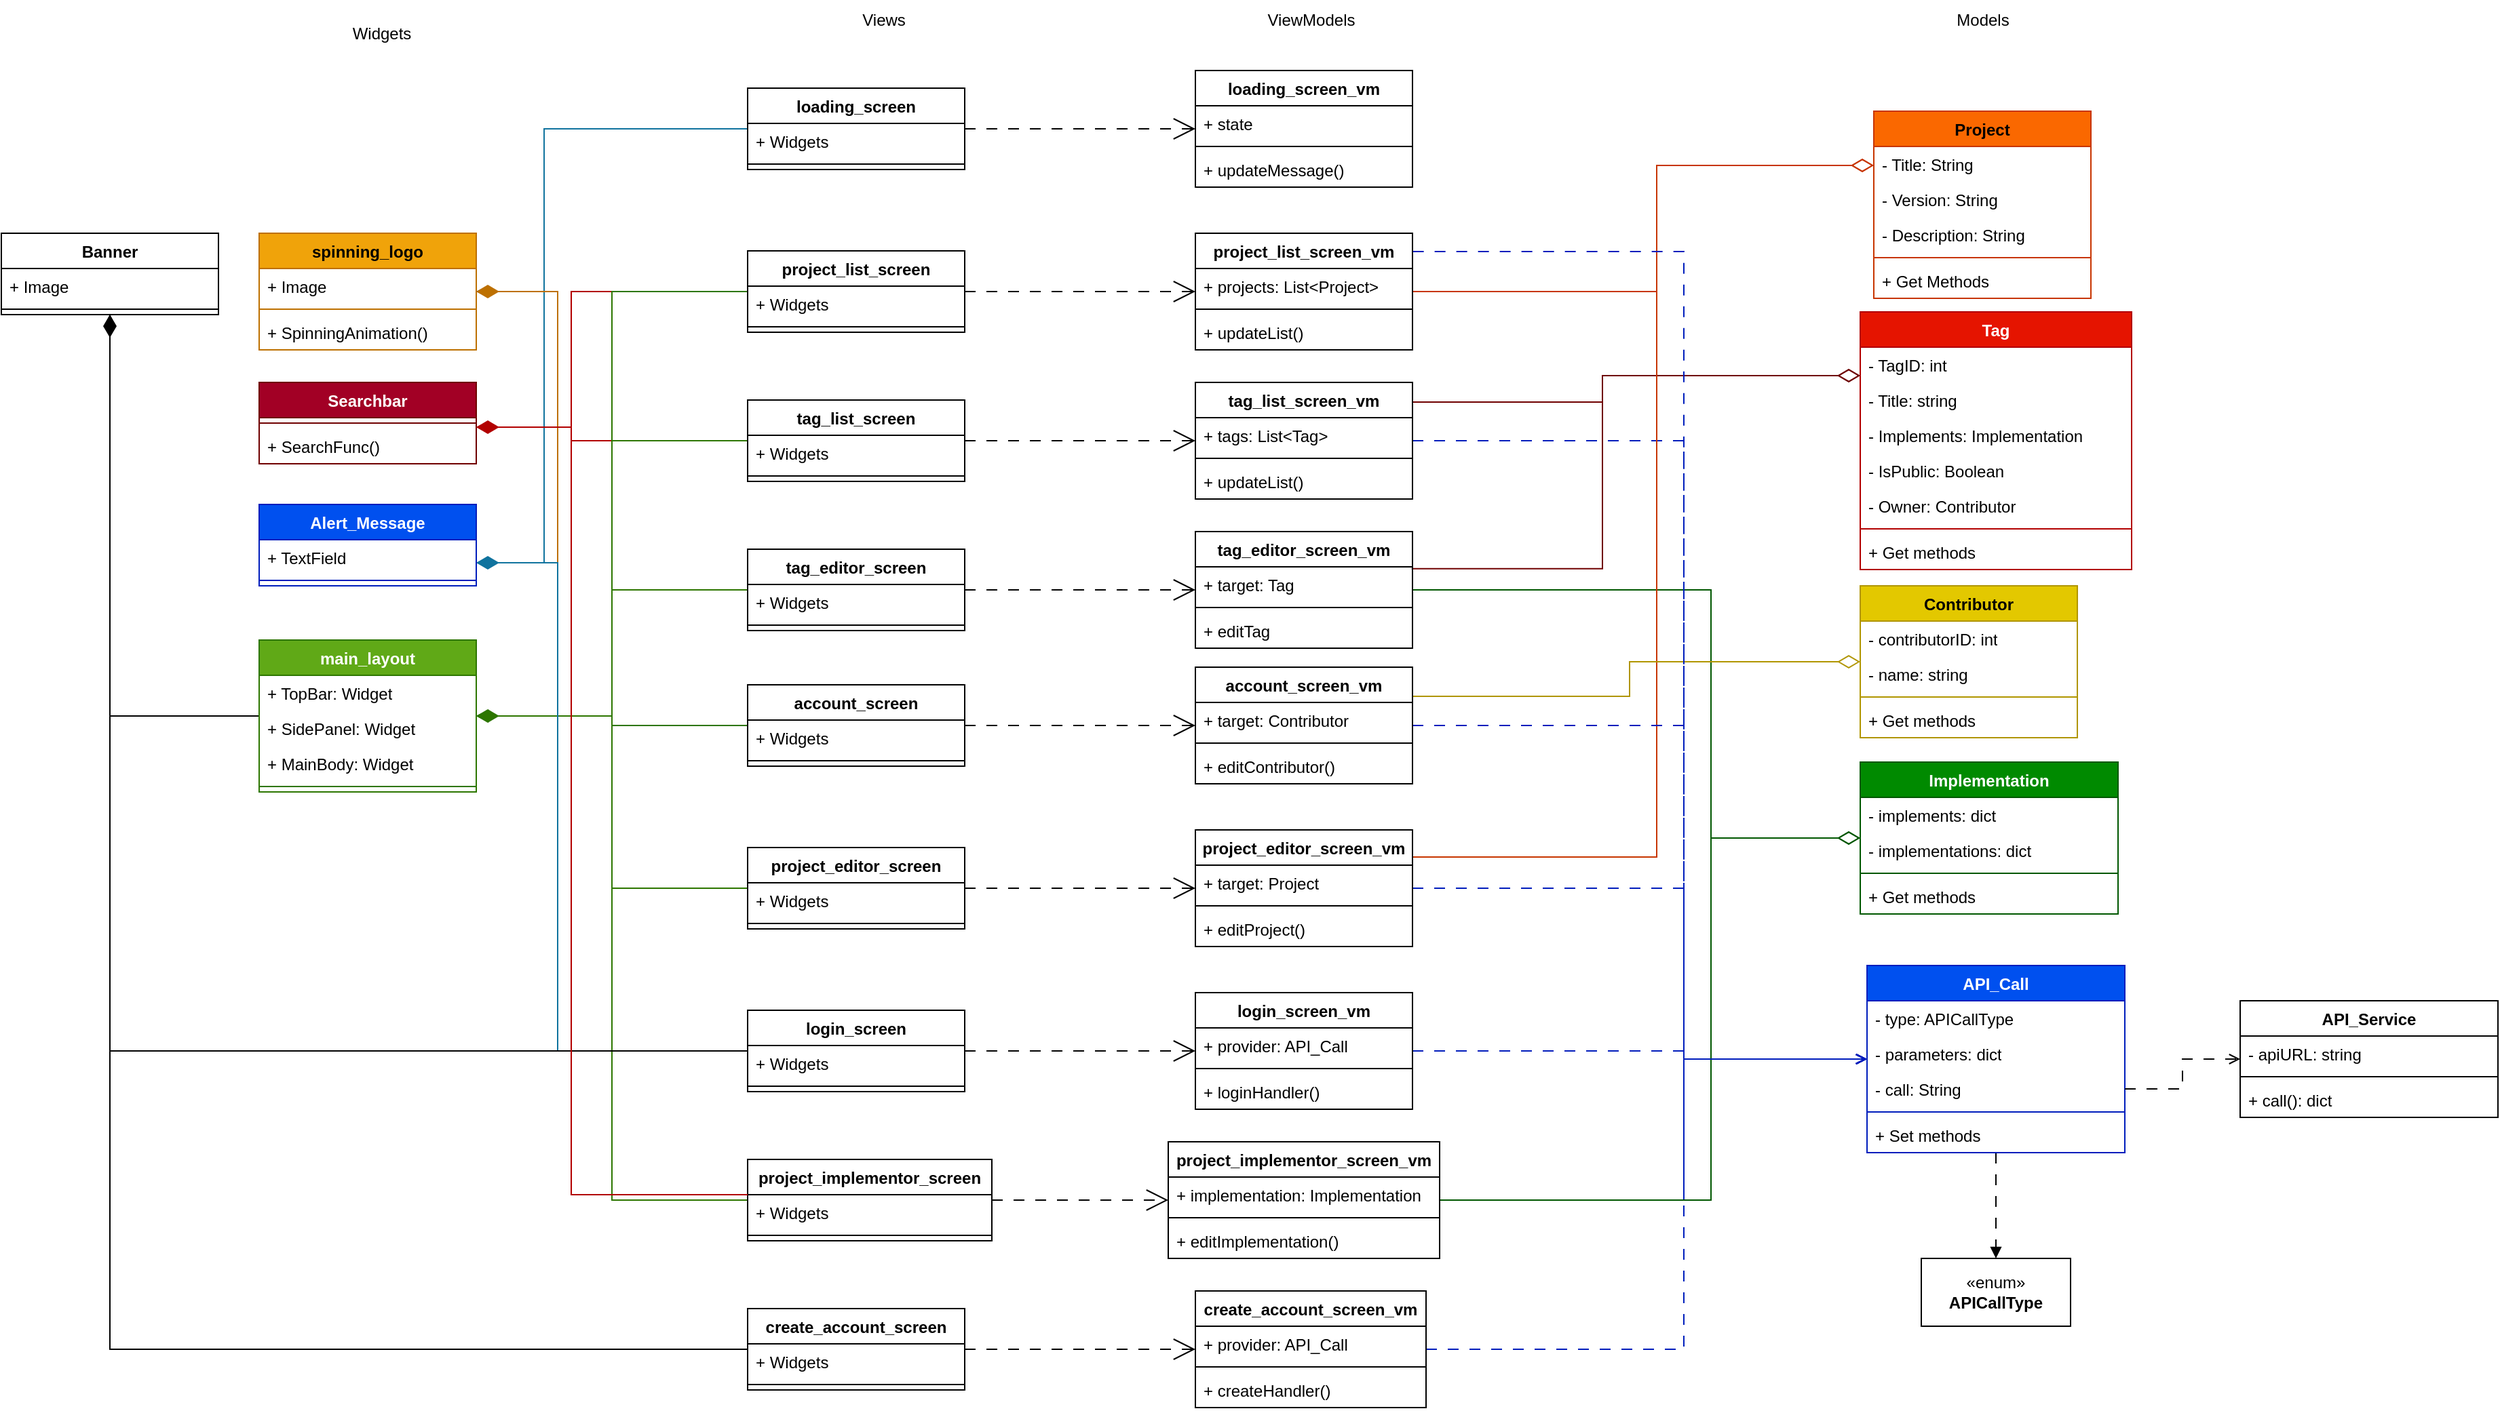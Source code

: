 <mxfile version="28.2.5">
  <diagram name="Page-1" id="r_nuCoiCsDJ13hNVPi01">
    <mxGraphModel dx="2701" dy="1420" grid="1" gridSize="10" guides="1" tooltips="1" connect="1" arrows="1" fold="1" page="1" pageScale="1" pageWidth="850" pageHeight="1100" math="0" shadow="0">
      <root>
        <mxCell id="0" />
        <mxCell id="1" parent="0" />
        <mxCell id="Ae6JK0pKYWVm5wNI4WDH-77" style="edgeStyle=orthogonalEdgeStyle;rounded=0;orthogonalLoop=1;jettySize=auto;html=1;fillColor=#0050ef;strokeColor=#001DBC;dashed=1;dashPattern=8 8;endArrow=open;endFill=0;" edge="1" parent="1" source="Ae6JK0pKYWVm5wNI4WDH-28" target="Ae6JK0pKYWVm5wNI4WDH-62">
          <mxGeometry relative="1" as="geometry">
            <Array as="points">
              <mxPoint x="890" y="403" />
              <mxPoint x="890" y="859" />
            </Array>
          </mxGeometry>
        </mxCell>
        <mxCell id="Ae6JK0pKYWVm5wNI4WDH-105" style="edgeStyle=orthogonalEdgeStyle;rounded=0;orthogonalLoop=1;jettySize=auto;html=1;" edge="1" parent="1" source="3emotkD11JyT8vCCgT4z-1" target="lsAtxtoSVzpUJYzVb72k-53">
          <mxGeometry relative="1" as="geometry">
            <Array as="points">
              <mxPoint x="50" y="173" />
              <mxPoint x="50" y="293" />
            </Array>
          </mxGeometry>
        </mxCell>
        <mxCell id="Ae6JK0pKYWVm5wNI4WDH-121" style="edgeStyle=orthogonalEdgeStyle;rounded=0;orthogonalLoop=1;jettySize=auto;html=1;endArrow=diamondThin;endFill=1;endSize=14;fillColor=#b1ddf0;strokeColor=#10739e;" edge="1" parent="1" source="3emotkD11JyT8vCCgT4z-1" target="lsAtxtoSVzpUJYzVb72k-61">
          <mxGeometry relative="1" as="geometry">
            <Array as="points">
              <mxPoint x="50" y="173" />
              <mxPoint x="50" y="493" />
            </Array>
          </mxGeometry>
        </mxCell>
        <mxCell id="Ae6JK0pKYWVm5wNI4WDH-131" style="edgeStyle=orthogonalEdgeStyle;rounded=0;orthogonalLoop=1;jettySize=auto;html=1;endArrow=open;endFill=0;dashed=1;dashPattern=8 8;endSize=14;" edge="1" parent="1" source="3emotkD11JyT8vCCgT4z-1" target="Ae6JK0pKYWVm5wNI4WDH-20">
          <mxGeometry relative="1" as="geometry" />
        </mxCell>
        <mxCell id="3emotkD11JyT8vCCgT4z-1" value="loading_screen&lt;div&gt;&lt;br&gt;&lt;/div&gt;" style="swimlane;fontStyle=1;align=center;verticalAlign=top;childLayout=stackLayout;horizontal=1;startSize=26;horizontalStack=0;resizeParent=1;resizeParentMax=0;resizeLast=0;collapsible=1;marginBottom=0;whiteSpace=wrap;html=1;" parent="1" vertex="1">
          <mxGeometry x="200" y="143" width="160" height="60" as="geometry" />
        </mxCell>
        <mxCell id="3emotkD11JyT8vCCgT4z-2" value="+ Widgets" style="text;strokeColor=none;fillColor=none;align=left;verticalAlign=top;spacingLeft=4;spacingRight=4;overflow=hidden;rotatable=0;points=[[0,0.5],[1,0.5]];portConstraint=eastwest;whiteSpace=wrap;html=1;" parent="3emotkD11JyT8vCCgT4z-1" vertex="1">
          <mxGeometry y="26" width="160" height="26" as="geometry" />
        </mxCell>
        <mxCell id="3emotkD11JyT8vCCgT4z-3" value="" style="line;strokeWidth=1;fillColor=none;align=left;verticalAlign=middle;spacingTop=-1;spacingLeft=3;spacingRight=3;rotatable=0;labelPosition=right;points=[];portConstraint=eastwest;strokeColor=inherit;" parent="3emotkD11JyT8vCCgT4z-1" vertex="1">
          <mxGeometry y="52" width="160" height="8" as="geometry" />
        </mxCell>
        <mxCell id="Ae6JK0pKYWVm5wNI4WDH-102" style="edgeStyle=orthogonalEdgeStyle;rounded=0;orthogonalLoop=1;jettySize=auto;html=1;fillColor=#e51400;strokeColor=#B20000;" edge="1" parent="1" source="3emotkD11JyT8vCCgT4z-9" target="lsAtxtoSVzpUJYzVb72k-57">
          <mxGeometry relative="1" as="geometry">
            <Array as="points">
              <mxPoint x="70" y="293" />
              <mxPoint x="70" y="393" />
            </Array>
          </mxGeometry>
        </mxCell>
        <mxCell id="Ae6JK0pKYWVm5wNI4WDH-111" style="edgeStyle=orthogonalEdgeStyle;rounded=0;orthogonalLoop=1;jettySize=auto;html=1;fillColor=#60a917;strokeColor=#2D7600;" edge="1" parent="1" source="3emotkD11JyT8vCCgT4z-9" target="lsAtxtoSVzpUJYzVb72k-29">
          <mxGeometry relative="1" as="geometry">
            <Array as="points">
              <mxPoint x="100" y="293" />
              <mxPoint x="100" y="606" />
            </Array>
          </mxGeometry>
        </mxCell>
        <mxCell id="Ae6JK0pKYWVm5wNI4WDH-132" style="edgeStyle=orthogonalEdgeStyle;rounded=0;orthogonalLoop=1;jettySize=auto;html=1;dashed=1;dashPattern=8 8;endArrow=open;endFill=0;endSize=14;" edge="1" parent="1" source="3emotkD11JyT8vCCgT4z-9" target="Ae6JK0pKYWVm5wNI4WDH-24">
          <mxGeometry relative="1" as="geometry" />
        </mxCell>
        <mxCell id="3emotkD11JyT8vCCgT4z-9" value="project_list_screen" style="swimlane;fontStyle=1;align=center;verticalAlign=top;childLayout=stackLayout;horizontal=1;startSize=26;horizontalStack=0;resizeParent=1;resizeParentMax=0;resizeLast=0;collapsible=1;marginBottom=0;whiteSpace=wrap;html=1;" parent="1" vertex="1">
          <mxGeometry x="200" y="263" width="160" height="60" as="geometry" />
        </mxCell>
        <mxCell id="3emotkD11JyT8vCCgT4z-10" value="+ Widgets" style="text;strokeColor=none;fillColor=none;align=left;verticalAlign=top;spacingLeft=4;spacingRight=4;overflow=hidden;rotatable=0;points=[[0,0.5],[1,0.5]];portConstraint=eastwest;whiteSpace=wrap;html=1;" parent="3emotkD11JyT8vCCgT4z-9" vertex="1">
          <mxGeometry y="26" width="160" height="26" as="geometry" />
        </mxCell>
        <mxCell id="3emotkD11JyT8vCCgT4z-11" value="" style="line;strokeWidth=1;fillColor=none;align=left;verticalAlign=middle;spacingTop=-1;spacingLeft=3;spacingRight=3;rotatable=0;labelPosition=right;points=[];portConstraint=eastwest;strokeColor=inherit;" parent="3emotkD11JyT8vCCgT4z-9" vertex="1">
          <mxGeometry y="52" width="160" height="8" as="geometry" />
        </mxCell>
        <mxCell id="Ae6JK0pKYWVm5wNI4WDH-103" style="edgeStyle=orthogonalEdgeStyle;rounded=0;orthogonalLoop=1;jettySize=auto;html=1;fillColor=#e51400;strokeColor=#B20000;" edge="1" parent="1" source="lsAtxtoSVzpUJYzVb72k-1" target="lsAtxtoSVzpUJYzVb72k-57">
          <mxGeometry relative="1" as="geometry">
            <Array as="points">
              <mxPoint x="70" y="403" />
              <mxPoint x="70" y="393" />
            </Array>
          </mxGeometry>
        </mxCell>
        <mxCell id="Ae6JK0pKYWVm5wNI4WDH-112" style="edgeStyle=orthogonalEdgeStyle;rounded=0;orthogonalLoop=1;jettySize=auto;html=1;fillColor=#60a917;strokeColor=#2D7600;" edge="1" parent="1" source="lsAtxtoSVzpUJYzVb72k-1" target="lsAtxtoSVzpUJYzVb72k-29">
          <mxGeometry relative="1" as="geometry">
            <Array as="points">
              <mxPoint x="100" y="403" />
              <mxPoint x="100" y="606" />
            </Array>
          </mxGeometry>
        </mxCell>
        <mxCell id="Ae6JK0pKYWVm5wNI4WDH-133" style="edgeStyle=orthogonalEdgeStyle;rounded=0;orthogonalLoop=1;jettySize=auto;html=1;dashed=1;dashPattern=8 8;endArrow=open;endFill=0;endSize=14;" edge="1" parent="1" source="lsAtxtoSVzpUJYzVb72k-1" target="Ae6JK0pKYWVm5wNI4WDH-28">
          <mxGeometry relative="1" as="geometry" />
        </mxCell>
        <mxCell id="lsAtxtoSVzpUJYzVb72k-1" value="tag_list_screen" style="swimlane;fontStyle=1;align=center;verticalAlign=top;childLayout=stackLayout;horizontal=1;startSize=26;horizontalStack=0;resizeParent=1;resizeParentMax=0;resizeLast=0;collapsible=1;marginBottom=0;whiteSpace=wrap;html=1;" parent="1" vertex="1">
          <mxGeometry x="200" y="373" width="160" height="60" as="geometry" />
        </mxCell>
        <mxCell id="lsAtxtoSVzpUJYzVb72k-2" value="+ Widgets" style="text;strokeColor=none;fillColor=none;align=left;verticalAlign=top;spacingLeft=4;spacingRight=4;overflow=hidden;rotatable=0;points=[[0,0.5],[1,0.5]];portConstraint=eastwest;whiteSpace=wrap;html=1;" parent="lsAtxtoSVzpUJYzVb72k-1" vertex="1">
          <mxGeometry y="26" width="160" height="26" as="geometry" />
        </mxCell>
        <mxCell id="lsAtxtoSVzpUJYzVb72k-3" value="" style="line;strokeWidth=1;fillColor=none;align=left;verticalAlign=middle;spacingTop=-1;spacingLeft=3;spacingRight=3;rotatable=0;labelPosition=right;points=[];portConstraint=eastwest;strokeColor=inherit;" parent="lsAtxtoSVzpUJYzVb72k-1" vertex="1">
          <mxGeometry y="52" width="160" height="8" as="geometry" />
        </mxCell>
        <mxCell id="Ae6JK0pKYWVm5wNI4WDH-97" style="edgeStyle=orthogonalEdgeStyle;rounded=0;orthogonalLoop=1;jettySize=auto;html=1;fillColor=#60a917;strokeColor=#2D7600;" edge="1" parent="1" source="lsAtxtoSVzpUJYzVb72k-5" target="lsAtxtoSVzpUJYzVb72k-29">
          <mxGeometry relative="1" as="geometry">
            <Array as="points">
              <mxPoint x="100" y="513" />
              <mxPoint x="100" y="606" />
            </Array>
          </mxGeometry>
        </mxCell>
        <mxCell id="Ae6JK0pKYWVm5wNI4WDH-134" style="edgeStyle=orthogonalEdgeStyle;rounded=0;orthogonalLoop=1;jettySize=auto;html=1;dashed=1;dashPattern=8 8;endArrow=open;endFill=0;endSize=14;" edge="1" parent="1" source="lsAtxtoSVzpUJYzVb72k-5" target="Ae6JK0pKYWVm5wNI4WDH-32">
          <mxGeometry relative="1" as="geometry" />
        </mxCell>
        <mxCell id="lsAtxtoSVzpUJYzVb72k-5" value="tag_editor&lt;span style=&quot;background-color: transparent; color: light-dark(rgb(0, 0, 0), rgb(255, 255, 255));&quot;&gt;_screen&lt;/span&gt;" style="swimlane;fontStyle=1;align=center;verticalAlign=top;childLayout=stackLayout;horizontal=1;startSize=26;horizontalStack=0;resizeParent=1;resizeParentMax=0;resizeLast=0;collapsible=1;marginBottom=0;whiteSpace=wrap;html=1;" parent="1" vertex="1">
          <mxGeometry x="200" y="483" width="160" height="60" as="geometry" />
        </mxCell>
        <mxCell id="lsAtxtoSVzpUJYzVb72k-6" value="+ Widgets" style="text;strokeColor=none;fillColor=none;align=left;verticalAlign=top;spacingLeft=4;spacingRight=4;overflow=hidden;rotatable=0;points=[[0,0.5],[1,0.5]];portConstraint=eastwest;whiteSpace=wrap;html=1;" parent="lsAtxtoSVzpUJYzVb72k-5" vertex="1">
          <mxGeometry y="26" width="160" height="26" as="geometry" />
        </mxCell>
        <mxCell id="lsAtxtoSVzpUJYzVb72k-7" value="" style="line;strokeWidth=1;fillColor=none;align=left;verticalAlign=middle;spacingTop=-1;spacingLeft=3;spacingRight=3;rotatable=0;labelPosition=right;points=[];portConstraint=eastwest;strokeColor=inherit;" parent="lsAtxtoSVzpUJYzVb72k-5" vertex="1">
          <mxGeometry y="52" width="160" height="8" as="geometry" />
        </mxCell>
        <mxCell id="Ae6JK0pKYWVm5wNI4WDH-109" style="edgeStyle=orthogonalEdgeStyle;rounded=0;orthogonalLoop=1;jettySize=auto;html=1;fillColor=#60a917;strokeColor=#2D7600;" edge="1" parent="1" source="lsAtxtoSVzpUJYzVb72k-9" target="lsAtxtoSVzpUJYzVb72k-29">
          <mxGeometry relative="1" as="geometry">
            <Array as="points">
              <mxPoint x="100" y="733" />
              <mxPoint x="100" y="606" />
            </Array>
          </mxGeometry>
        </mxCell>
        <mxCell id="Ae6JK0pKYWVm5wNI4WDH-136" style="edgeStyle=orthogonalEdgeStyle;rounded=0;orthogonalLoop=1;jettySize=auto;html=1;dashed=1;dashPattern=8 8;endArrow=open;endFill=0;endSize=14;" edge="1" parent="1" source="lsAtxtoSVzpUJYzVb72k-9" target="Ae6JK0pKYWVm5wNI4WDH-36">
          <mxGeometry relative="1" as="geometry" />
        </mxCell>
        <mxCell id="lsAtxtoSVzpUJYzVb72k-9" value="project_editor_screen" style="swimlane;fontStyle=1;align=center;verticalAlign=top;childLayout=stackLayout;horizontal=1;startSize=26;horizontalStack=0;resizeParent=1;resizeParentMax=0;resizeLast=0;collapsible=1;marginBottom=0;whiteSpace=wrap;html=1;" parent="1" vertex="1">
          <mxGeometry x="200" y="703" width="160" height="60" as="geometry" />
        </mxCell>
        <mxCell id="lsAtxtoSVzpUJYzVb72k-10" value="+ Widgets" style="text;strokeColor=none;fillColor=none;align=left;verticalAlign=top;spacingLeft=4;spacingRight=4;overflow=hidden;rotatable=0;points=[[0,0.5],[1,0.5]];portConstraint=eastwest;whiteSpace=wrap;html=1;" parent="lsAtxtoSVzpUJYzVb72k-9" vertex="1">
          <mxGeometry y="26" width="160" height="26" as="geometry" />
        </mxCell>
        <mxCell id="lsAtxtoSVzpUJYzVb72k-11" value="" style="line;strokeWidth=1;fillColor=none;align=left;verticalAlign=middle;spacingTop=-1;spacingLeft=3;spacingRight=3;rotatable=0;labelPosition=right;points=[];portConstraint=eastwest;strokeColor=inherit;" parent="lsAtxtoSVzpUJYzVb72k-9" vertex="1">
          <mxGeometry y="52" width="160" height="8" as="geometry" />
        </mxCell>
        <mxCell id="Ae6JK0pKYWVm5wNI4WDH-98" style="edgeStyle=orthogonalEdgeStyle;rounded=0;orthogonalLoop=1;jettySize=auto;html=1;fillColor=#60a917;strokeColor=#2D7600;" edge="1" parent="1" source="lsAtxtoSVzpUJYzVb72k-13" target="lsAtxtoSVzpUJYzVb72k-29">
          <mxGeometry relative="1" as="geometry" />
        </mxCell>
        <mxCell id="Ae6JK0pKYWVm5wNI4WDH-135" style="edgeStyle=orthogonalEdgeStyle;rounded=0;orthogonalLoop=1;jettySize=auto;html=1;dashed=1;dashPattern=8 8;endArrow=open;endFill=0;endSize=14;" edge="1" parent="1" source="lsAtxtoSVzpUJYzVb72k-13" target="Ae6JK0pKYWVm5wNI4WDH-40">
          <mxGeometry relative="1" as="geometry" />
        </mxCell>
        <mxCell id="lsAtxtoSVzpUJYzVb72k-13" value="account_screen" style="swimlane;fontStyle=1;align=center;verticalAlign=top;childLayout=stackLayout;horizontal=1;startSize=26;horizontalStack=0;resizeParent=1;resizeParentMax=0;resizeLast=0;collapsible=1;marginBottom=0;whiteSpace=wrap;html=1;" parent="1" vertex="1">
          <mxGeometry x="200" y="583" width="160" height="60" as="geometry" />
        </mxCell>
        <mxCell id="lsAtxtoSVzpUJYzVb72k-14" value="+ Widgets" style="text;strokeColor=none;fillColor=none;align=left;verticalAlign=top;spacingLeft=4;spacingRight=4;overflow=hidden;rotatable=0;points=[[0,0.5],[1,0.5]];portConstraint=eastwest;whiteSpace=wrap;html=1;" parent="lsAtxtoSVzpUJYzVb72k-13" vertex="1">
          <mxGeometry y="26" width="160" height="26" as="geometry" />
        </mxCell>
        <mxCell id="lsAtxtoSVzpUJYzVb72k-15" value="" style="line;strokeWidth=1;fillColor=none;align=left;verticalAlign=middle;spacingTop=-1;spacingLeft=3;spacingRight=3;rotatable=0;labelPosition=right;points=[];portConstraint=eastwest;strokeColor=inherit;" parent="lsAtxtoSVzpUJYzVb72k-13" vertex="1">
          <mxGeometry y="52" width="160" height="8" as="geometry" />
        </mxCell>
        <mxCell id="Ae6JK0pKYWVm5wNI4WDH-110" style="edgeStyle=orthogonalEdgeStyle;rounded=0;orthogonalLoop=1;jettySize=auto;html=1;fillColor=#60a917;strokeColor=#2D7600;endArrow=diamondThin;endFill=1;endSize=14;" edge="1" parent="1" source="lsAtxtoSVzpUJYzVb72k-17" target="lsAtxtoSVzpUJYzVb72k-29">
          <mxGeometry relative="1" as="geometry">
            <Array as="points">
              <mxPoint x="100" y="963" />
              <mxPoint x="100" y="606" />
            </Array>
          </mxGeometry>
        </mxCell>
        <mxCell id="Ae6JK0pKYWVm5wNI4WDH-138" style="edgeStyle=orthogonalEdgeStyle;rounded=0;orthogonalLoop=1;jettySize=auto;html=1;dashed=1;dashPattern=8 8;endArrow=open;endFill=0;endSize=14;" edge="1" parent="1" source="lsAtxtoSVzpUJYzVb72k-17" target="Ae6JK0pKYWVm5wNI4WDH-44">
          <mxGeometry relative="1" as="geometry" />
        </mxCell>
        <mxCell id="lsAtxtoSVzpUJYzVb72k-17" value="project_implementor_screen" style="swimlane;fontStyle=1;align=center;verticalAlign=top;childLayout=stackLayout;horizontal=1;startSize=26;horizontalStack=0;resizeParent=1;resizeParentMax=0;resizeLast=0;collapsible=1;marginBottom=0;whiteSpace=wrap;html=1;" parent="1" vertex="1">
          <mxGeometry x="200" y="933" width="180" height="60" as="geometry" />
        </mxCell>
        <mxCell id="lsAtxtoSVzpUJYzVb72k-18" value="+ Widgets" style="text;strokeColor=none;fillColor=none;align=left;verticalAlign=top;spacingLeft=4;spacingRight=4;overflow=hidden;rotatable=0;points=[[0,0.5],[1,0.5]];portConstraint=eastwest;whiteSpace=wrap;html=1;" parent="lsAtxtoSVzpUJYzVb72k-17" vertex="1">
          <mxGeometry y="26" width="180" height="26" as="geometry" />
        </mxCell>
        <mxCell id="lsAtxtoSVzpUJYzVb72k-19" value="" style="line;strokeWidth=1;fillColor=none;align=left;verticalAlign=middle;spacingTop=-1;spacingLeft=3;spacingRight=3;rotatable=0;labelPosition=right;points=[];portConstraint=eastwest;strokeColor=inherit;" parent="lsAtxtoSVzpUJYzVb72k-17" vertex="1">
          <mxGeometry y="52" width="180" height="8" as="geometry" />
        </mxCell>
        <mxCell id="Ae6JK0pKYWVm5wNI4WDH-122" style="edgeStyle=orthogonalEdgeStyle;rounded=0;orthogonalLoop=1;jettySize=auto;html=1;endArrow=diamondThin;endFill=1;endSize=14;fillColor=#f0a30a;strokeColor=#BD7000;" edge="1" parent="1" source="lsAtxtoSVzpUJYzVb72k-21" target="lsAtxtoSVzpUJYzVb72k-53">
          <mxGeometry relative="1" as="geometry">
            <Array as="points">
              <mxPoint x="60" y="853" />
              <mxPoint x="60" y="293" />
            </Array>
          </mxGeometry>
        </mxCell>
        <mxCell id="Ae6JK0pKYWVm5wNI4WDH-123" style="edgeStyle=orthogonalEdgeStyle;rounded=0;orthogonalLoop=1;jettySize=auto;html=1;fillColor=#b1ddf0;strokeColor=#10739e;" edge="1" parent="1" source="lsAtxtoSVzpUJYzVb72k-21" target="lsAtxtoSVzpUJYzVb72k-61">
          <mxGeometry relative="1" as="geometry">
            <Array as="points">
              <mxPoint x="60" y="853" />
              <mxPoint x="60" y="493" />
            </Array>
          </mxGeometry>
        </mxCell>
        <mxCell id="Ae6JK0pKYWVm5wNI4WDH-137" style="edgeStyle=orthogonalEdgeStyle;rounded=0;orthogonalLoop=1;jettySize=auto;html=1;dashed=1;dashPattern=8 8;endArrow=open;endFill=0;endSize=14;" edge="1" parent="1" source="lsAtxtoSVzpUJYzVb72k-21" target="Ae6JK0pKYWVm5wNI4WDH-48">
          <mxGeometry relative="1" as="geometry" />
        </mxCell>
        <mxCell id="Ae6JK0pKYWVm5wNI4WDH-142" style="edgeStyle=orthogonalEdgeStyle;rounded=0;orthogonalLoop=1;jettySize=auto;html=1;" edge="1" parent="1" source="lsAtxtoSVzpUJYzVb72k-21" target="lsAtxtoSVzpUJYzVb72k-49">
          <mxGeometry relative="1" as="geometry" />
        </mxCell>
        <mxCell id="lsAtxtoSVzpUJYzVb72k-21" value="login_screen" style="swimlane;fontStyle=1;align=center;verticalAlign=top;childLayout=stackLayout;horizontal=1;startSize=26;horizontalStack=0;resizeParent=1;resizeParentMax=0;resizeLast=0;collapsible=1;marginBottom=0;whiteSpace=wrap;html=1;" parent="1" vertex="1">
          <mxGeometry x="200" y="823" width="160" height="60" as="geometry" />
        </mxCell>
        <mxCell id="lsAtxtoSVzpUJYzVb72k-22" value="+ Widgets" style="text;strokeColor=none;fillColor=none;align=left;verticalAlign=top;spacingLeft=4;spacingRight=4;overflow=hidden;rotatable=0;points=[[0,0.5],[1,0.5]];portConstraint=eastwest;whiteSpace=wrap;html=1;" parent="lsAtxtoSVzpUJYzVb72k-21" vertex="1">
          <mxGeometry y="26" width="160" height="26" as="geometry" />
        </mxCell>
        <mxCell id="lsAtxtoSVzpUJYzVb72k-23" value="" style="line;strokeWidth=1;fillColor=none;align=left;verticalAlign=middle;spacingTop=-1;spacingLeft=3;spacingRight=3;rotatable=0;labelPosition=right;points=[];portConstraint=eastwest;strokeColor=inherit;" parent="lsAtxtoSVzpUJYzVb72k-21" vertex="1">
          <mxGeometry y="52" width="160" height="8" as="geometry" />
        </mxCell>
        <mxCell id="Ae6JK0pKYWVm5wNI4WDH-139" style="edgeStyle=orthogonalEdgeStyle;rounded=0;orthogonalLoop=1;jettySize=auto;html=1;dashed=1;dashPattern=8 8;endArrow=open;endFill=0;endSize=14;" edge="1" parent="1" source="lsAtxtoSVzpUJYzVb72k-25" target="Ae6JK0pKYWVm5wNI4WDH-52">
          <mxGeometry relative="1" as="geometry" />
        </mxCell>
        <mxCell id="Ae6JK0pKYWVm5wNI4WDH-141" style="edgeStyle=orthogonalEdgeStyle;rounded=0;orthogonalLoop=1;jettySize=auto;html=1;" edge="1" parent="1" source="lsAtxtoSVzpUJYzVb72k-25" target="lsAtxtoSVzpUJYzVb72k-49">
          <mxGeometry relative="1" as="geometry" />
        </mxCell>
        <mxCell id="lsAtxtoSVzpUJYzVb72k-25" value="create_account_screen" style="swimlane;fontStyle=1;align=center;verticalAlign=top;childLayout=stackLayout;horizontal=1;startSize=26;horizontalStack=0;resizeParent=1;resizeParentMax=0;resizeLast=0;collapsible=1;marginBottom=0;whiteSpace=wrap;html=1;" parent="1" vertex="1">
          <mxGeometry x="200" y="1043" width="160" height="60" as="geometry" />
        </mxCell>
        <mxCell id="lsAtxtoSVzpUJYzVb72k-26" value="+ Widgets" style="text;strokeColor=none;fillColor=none;align=left;verticalAlign=top;spacingLeft=4;spacingRight=4;overflow=hidden;rotatable=0;points=[[0,0.5],[1,0.5]];portConstraint=eastwest;whiteSpace=wrap;html=1;" parent="lsAtxtoSVzpUJYzVb72k-25" vertex="1">
          <mxGeometry y="26" width="160" height="26" as="geometry" />
        </mxCell>
        <mxCell id="lsAtxtoSVzpUJYzVb72k-27" value="" style="line;strokeWidth=1;fillColor=none;align=left;verticalAlign=middle;spacingTop=-1;spacingLeft=3;spacingRight=3;rotatable=0;labelPosition=right;points=[];portConstraint=eastwest;strokeColor=inherit;" parent="lsAtxtoSVzpUJYzVb72k-25" vertex="1">
          <mxGeometry y="52" width="160" height="8" as="geometry" />
        </mxCell>
        <mxCell id="Ae6JK0pKYWVm5wNI4WDH-106" style="edgeStyle=orthogonalEdgeStyle;rounded=0;orthogonalLoop=1;jettySize=auto;html=1;endArrow=diamondThin;endFill=1;endSize=14;" edge="1" parent="1" source="lsAtxtoSVzpUJYzVb72k-29" target="lsAtxtoSVzpUJYzVb72k-49">
          <mxGeometry relative="1" as="geometry" />
        </mxCell>
        <mxCell id="lsAtxtoSVzpUJYzVb72k-29" value="main_layout" style="swimlane;fontStyle=1;align=center;verticalAlign=top;childLayout=stackLayout;horizontal=1;startSize=26;horizontalStack=0;resizeParent=1;resizeParentMax=0;resizeLast=0;collapsible=1;marginBottom=0;whiteSpace=wrap;html=1;fillColor=#60a917;fontColor=#ffffff;strokeColor=#2D7600;" parent="1" vertex="1">
          <mxGeometry x="-160" y="550" width="160" height="112" as="geometry" />
        </mxCell>
        <mxCell id="lsAtxtoSVzpUJYzVb72k-30" value="+ TopBar: Widget" style="text;strokeColor=none;fillColor=none;align=left;verticalAlign=top;spacingLeft=4;spacingRight=4;overflow=hidden;rotatable=0;points=[[0,0.5],[1,0.5]];portConstraint=eastwest;whiteSpace=wrap;html=1;" parent="lsAtxtoSVzpUJYzVb72k-29" vertex="1">
          <mxGeometry y="26" width="160" height="26" as="geometry" />
        </mxCell>
        <mxCell id="Ae6JK0pKYWVm5wNI4WDH-107" value="+ SidePanel: Widget" style="text;strokeColor=none;fillColor=none;align=left;verticalAlign=top;spacingLeft=4;spacingRight=4;overflow=hidden;rotatable=0;points=[[0,0.5],[1,0.5]];portConstraint=eastwest;whiteSpace=wrap;html=1;" vertex="1" parent="lsAtxtoSVzpUJYzVb72k-29">
          <mxGeometry y="52" width="160" height="26" as="geometry" />
        </mxCell>
        <mxCell id="Ae6JK0pKYWVm5wNI4WDH-108" value="+ MainBody: Widget" style="text;strokeColor=none;fillColor=none;align=left;verticalAlign=top;spacingLeft=4;spacingRight=4;overflow=hidden;rotatable=0;points=[[0,0.5],[1,0.5]];portConstraint=eastwest;whiteSpace=wrap;html=1;" vertex="1" parent="lsAtxtoSVzpUJYzVb72k-29">
          <mxGeometry y="78" width="160" height="26" as="geometry" />
        </mxCell>
        <mxCell id="lsAtxtoSVzpUJYzVb72k-31" value="" style="line;strokeWidth=1;fillColor=none;align=left;verticalAlign=middle;spacingTop=-1;spacingLeft=3;spacingRight=3;rotatable=0;labelPosition=right;points=[];portConstraint=eastwest;strokeColor=inherit;" parent="lsAtxtoSVzpUJYzVb72k-29" vertex="1">
          <mxGeometry y="104" width="160" height="8" as="geometry" />
        </mxCell>
        <mxCell id="lsAtxtoSVzpUJYzVb72k-33" value="Project" style="swimlane;fontStyle=1;align=center;verticalAlign=top;childLayout=stackLayout;horizontal=1;startSize=26;horizontalStack=0;resizeParent=1;resizeParentMax=0;resizeLast=0;collapsible=1;marginBottom=0;whiteSpace=wrap;html=1;fillColor=#fa6800;fontColor=#000000;strokeColor=#C73500;" parent="1" vertex="1">
          <mxGeometry x="1030" y="160" width="160" height="138" as="geometry" />
        </mxCell>
        <mxCell id="lsAtxtoSVzpUJYzVb72k-34" value="- Title: String" style="text;strokeColor=none;fillColor=none;align=left;verticalAlign=top;spacingLeft=4;spacingRight=4;overflow=hidden;rotatable=0;points=[[0,0.5],[1,0.5]];portConstraint=eastwest;whiteSpace=wrap;html=1;" parent="lsAtxtoSVzpUJYzVb72k-33" vertex="1">
          <mxGeometry y="26" width="160" height="26" as="geometry" />
        </mxCell>
        <mxCell id="Ae6JK0pKYWVm5wNI4WDH-115" value="- Version: String" style="text;strokeColor=none;fillColor=none;align=left;verticalAlign=top;spacingLeft=4;spacingRight=4;overflow=hidden;rotatable=0;points=[[0,0.5],[1,0.5]];portConstraint=eastwest;whiteSpace=wrap;html=1;" vertex="1" parent="lsAtxtoSVzpUJYzVb72k-33">
          <mxGeometry y="52" width="160" height="26" as="geometry" />
        </mxCell>
        <mxCell id="Ae6JK0pKYWVm5wNI4WDH-116" value="- Description: String" style="text;strokeColor=none;fillColor=none;align=left;verticalAlign=top;spacingLeft=4;spacingRight=4;overflow=hidden;rotatable=0;points=[[0,0.5],[1,0.5]];portConstraint=eastwest;whiteSpace=wrap;html=1;" vertex="1" parent="lsAtxtoSVzpUJYzVb72k-33">
          <mxGeometry y="78" width="160" height="26" as="geometry" />
        </mxCell>
        <mxCell id="lsAtxtoSVzpUJYzVb72k-35" value="" style="line;strokeWidth=1;fillColor=none;align=left;verticalAlign=middle;spacingTop=-1;spacingLeft=3;spacingRight=3;rotatable=0;labelPosition=right;points=[];portConstraint=eastwest;strokeColor=inherit;" parent="lsAtxtoSVzpUJYzVb72k-33" vertex="1">
          <mxGeometry y="104" width="160" height="8" as="geometry" />
        </mxCell>
        <mxCell id="Ae6JK0pKYWVm5wNI4WDH-118" value="+ Get Methods" style="text;strokeColor=none;fillColor=none;align=left;verticalAlign=top;spacingLeft=4;spacingRight=4;overflow=hidden;rotatable=0;points=[[0,0.5],[1,0.5]];portConstraint=eastwest;whiteSpace=wrap;html=1;" vertex="1" parent="lsAtxtoSVzpUJYzVb72k-33">
          <mxGeometry y="112" width="160" height="26" as="geometry" />
        </mxCell>
        <mxCell id="lsAtxtoSVzpUJYzVb72k-37" value="Tag" style="swimlane;fontStyle=1;align=center;verticalAlign=top;childLayout=stackLayout;horizontal=1;startSize=26;horizontalStack=0;resizeParent=1;resizeParentMax=0;resizeLast=0;collapsible=1;marginBottom=0;whiteSpace=wrap;html=1;fillColor=#e51400;fontColor=#ffffff;strokeColor=#B20000;" parent="1" vertex="1">
          <mxGeometry x="1020" y="308" width="200" height="190" as="geometry" />
        </mxCell>
        <mxCell id="Ae6JK0pKYWVm5wNI4WDH-8" value="- TagID: int" style="text;strokeColor=none;fillColor=none;align=left;verticalAlign=top;spacingLeft=4;spacingRight=4;overflow=hidden;rotatable=0;points=[[0,0.5],[1,0.5]];portConstraint=eastwest;whiteSpace=wrap;html=1;" vertex="1" parent="lsAtxtoSVzpUJYzVb72k-37">
          <mxGeometry y="26" width="200" height="26" as="geometry" />
        </mxCell>
        <mxCell id="lsAtxtoSVzpUJYzVb72k-38" value="- Title: string" style="text;strokeColor=none;fillColor=none;align=left;verticalAlign=top;spacingLeft=4;spacingRight=4;overflow=hidden;rotatable=0;points=[[0,0.5],[1,0.5]];portConstraint=eastwest;whiteSpace=wrap;html=1;" parent="lsAtxtoSVzpUJYzVb72k-37" vertex="1">
          <mxGeometry y="52" width="200" height="26" as="geometry" />
        </mxCell>
        <mxCell id="Ae6JK0pKYWVm5wNI4WDH-3" value="- Implements: Implementation" style="text;strokeColor=none;fillColor=none;align=left;verticalAlign=top;spacingLeft=4;spacingRight=4;overflow=hidden;rotatable=0;points=[[0,0.5],[1,0.5]];portConstraint=eastwest;whiteSpace=wrap;html=1;" vertex="1" parent="lsAtxtoSVzpUJYzVb72k-37">
          <mxGeometry y="78" width="200" height="26" as="geometry" />
        </mxCell>
        <mxCell id="Ae6JK0pKYWVm5wNI4WDH-4" value="- IsPublic: Boolean" style="text;strokeColor=none;fillColor=none;align=left;verticalAlign=top;spacingLeft=4;spacingRight=4;overflow=hidden;rotatable=0;points=[[0,0.5],[1,0.5]];portConstraint=eastwest;whiteSpace=wrap;html=1;" vertex="1" parent="lsAtxtoSVzpUJYzVb72k-37">
          <mxGeometry y="104" width="200" height="26" as="geometry" />
        </mxCell>
        <mxCell id="Ae6JK0pKYWVm5wNI4WDH-5" value="- Owner: Contributor" style="text;strokeColor=none;fillColor=none;align=left;verticalAlign=top;spacingLeft=4;spacingRight=4;overflow=hidden;rotatable=0;points=[[0,0.5],[1,0.5]];portConstraint=eastwest;whiteSpace=wrap;html=1;" vertex="1" parent="lsAtxtoSVzpUJYzVb72k-37">
          <mxGeometry y="130" width="200" height="26" as="geometry" />
        </mxCell>
        <mxCell id="lsAtxtoSVzpUJYzVb72k-39" value="" style="line;strokeWidth=1;fillColor=none;align=left;verticalAlign=middle;spacingTop=-1;spacingLeft=3;spacingRight=3;rotatable=0;labelPosition=right;points=[];portConstraint=eastwest;strokeColor=inherit;" parent="lsAtxtoSVzpUJYzVb72k-37" vertex="1">
          <mxGeometry y="156" width="200" height="8" as="geometry" />
        </mxCell>
        <mxCell id="Ae6JK0pKYWVm5wNI4WDH-117" value="+ Get methods" style="text;strokeColor=none;fillColor=none;align=left;verticalAlign=top;spacingLeft=4;spacingRight=4;overflow=hidden;rotatable=0;points=[[0,0.5],[1,0.5]];portConstraint=eastwest;whiteSpace=wrap;html=1;" vertex="1" parent="lsAtxtoSVzpUJYzVb72k-37">
          <mxGeometry y="164" width="200" height="26" as="geometry" />
        </mxCell>
        <mxCell id="lsAtxtoSVzpUJYzVb72k-41" value="Contributor" style="swimlane;fontStyle=1;align=center;verticalAlign=top;childLayout=stackLayout;horizontal=1;startSize=26;horizontalStack=0;resizeParent=1;resizeParentMax=0;resizeLast=0;collapsible=1;marginBottom=0;whiteSpace=wrap;html=1;fillColor=#e3c800;fontColor=#000000;strokeColor=#B09500;" parent="1" vertex="1">
          <mxGeometry x="1020" y="510" width="160" height="112" as="geometry" />
        </mxCell>
        <mxCell id="lsAtxtoSVzpUJYzVb72k-42" value="- contributorID: int" style="text;strokeColor=none;fillColor=none;align=left;verticalAlign=top;spacingLeft=4;spacingRight=4;overflow=hidden;rotatable=0;points=[[0,0.5],[1,0.5]];portConstraint=eastwest;whiteSpace=wrap;html=1;" parent="lsAtxtoSVzpUJYzVb72k-41" vertex="1">
          <mxGeometry y="26" width="160" height="26" as="geometry" />
        </mxCell>
        <mxCell id="Ae6JK0pKYWVm5wNI4WDH-1" value="- name: string" style="text;strokeColor=none;fillColor=none;align=left;verticalAlign=top;spacingLeft=4;spacingRight=4;overflow=hidden;rotatable=0;points=[[0,0.5],[1,0.5]];portConstraint=eastwest;whiteSpace=wrap;html=1;" vertex="1" parent="lsAtxtoSVzpUJYzVb72k-41">
          <mxGeometry y="52" width="160" height="26" as="geometry" />
        </mxCell>
        <mxCell id="lsAtxtoSVzpUJYzVb72k-43" value="" style="line;strokeWidth=1;fillColor=none;align=left;verticalAlign=middle;spacingTop=-1;spacingLeft=3;spacingRight=3;rotatable=0;labelPosition=right;points=[];portConstraint=eastwest;strokeColor=inherit;" parent="lsAtxtoSVzpUJYzVb72k-41" vertex="1">
          <mxGeometry y="78" width="160" height="8" as="geometry" />
        </mxCell>
        <mxCell id="Ae6JK0pKYWVm5wNI4WDH-119" value="+ Get methods" style="text;strokeColor=none;fillColor=none;align=left;verticalAlign=top;spacingLeft=4;spacingRight=4;overflow=hidden;rotatable=0;points=[[0,0.5],[1,0.5]];portConstraint=eastwest;whiteSpace=wrap;html=1;" vertex="1" parent="lsAtxtoSVzpUJYzVb72k-41">
          <mxGeometry y="86" width="160" height="26" as="geometry" />
        </mxCell>
        <mxCell id="lsAtxtoSVzpUJYzVb72k-45" value="Implementation" style="swimlane;fontStyle=1;align=center;verticalAlign=top;childLayout=stackLayout;horizontal=1;startSize=26;horizontalStack=0;resizeParent=1;resizeParentMax=0;resizeLast=0;collapsible=1;marginBottom=0;whiteSpace=wrap;html=1;fillColor=#008a00;fontColor=#ffffff;strokeColor=#005700;" parent="1" vertex="1">
          <mxGeometry x="1020" y="640" width="190" height="112" as="geometry" />
        </mxCell>
        <mxCell id="Ae6JK0pKYWVm5wNI4WDH-6" value="- implements: dict" style="text;strokeColor=none;fillColor=none;align=left;verticalAlign=top;spacingLeft=4;spacingRight=4;overflow=hidden;rotatable=0;points=[[0,0.5],[1,0.5]];portConstraint=eastwest;whiteSpace=wrap;html=1;" vertex="1" parent="lsAtxtoSVzpUJYzVb72k-45">
          <mxGeometry y="26" width="190" height="26" as="geometry" />
        </mxCell>
        <mxCell id="lsAtxtoSVzpUJYzVb72k-46" value="- implementations: dict" style="text;strokeColor=none;fillColor=none;align=left;verticalAlign=top;spacingLeft=4;spacingRight=4;overflow=hidden;rotatable=0;points=[[0,0.5],[1,0.5]];portConstraint=eastwest;whiteSpace=wrap;html=1;" parent="lsAtxtoSVzpUJYzVb72k-45" vertex="1">
          <mxGeometry y="52" width="190" height="26" as="geometry" />
        </mxCell>
        <mxCell id="lsAtxtoSVzpUJYzVb72k-47" value="" style="line;strokeWidth=1;fillColor=none;align=left;verticalAlign=middle;spacingTop=-1;spacingLeft=3;spacingRight=3;rotatable=0;labelPosition=right;points=[];portConstraint=eastwest;strokeColor=inherit;" parent="lsAtxtoSVzpUJYzVb72k-45" vertex="1">
          <mxGeometry y="78" width="190" height="8" as="geometry" />
        </mxCell>
        <mxCell id="Ae6JK0pKYWVm5wNI4WDH-120" value="+ Get methods" style="text;strokeColor=none;fillColor=none;align=left;verticalAlign=top;spacingLeft=4;spacingRight=4;overflow=hidden;rotatable=0;points=[[0,0.5],[1,0.5]];portConstraint=eastwest;whiteSpace=wrap;html=1;" vertex="1" parent="lsAtxtoSVzpUJYzVb72k-45">
          <mxGeometry y="86" width="190" height="26" as="geometry" />
        </mxCell>
        <mxCell id="lsAtxtoSVzpUJYzVb72k-49" value="Banner" style="swimlane;fontStyle=1;align=center;verticalAlign=top;childLayout=stackLayout;horizontal=1;startSize=26;horizontalStack=0;resizeParent=1;resizeParentMax=0;resizeLast=0;collapsible=1;marginBottom=0;whiteSpace=wrap;html=1;" parent="1" vertex="1">
          <mxGeometry x="-350" y="250" width="160" height="60" as="geometry" />
        </mxCell>
        <mxCell id="lsAtxtoSVzpUJYzVb72k-50" value="+ Image" style="text;strokeColor=none;fillColor=none;align=left;verticalAlign=top;spacingLeft=4;spacingRight=4;overflow=hidden;rotatable=0;points=[[0,0.5],[1,0.5]];portConstraint=eastwest;whiteSpace=wrap;html=1;" parent="lsAtxtoSVzpUJYzVb72k-49" vertex="1">
          <mxGeometry y="26" width="160" height="26" as="geometry" />
        </mxCell>
        <mxCell id="lsAtxtoSVzpUJYzVb72k-51" value="" style="line;strokeWidth=1;fillColor=none;align=left;verticalAlign=middle;spacingTop=-1;spacingLeft=3;spacingRight=3;rotatable=0;labelPosition=right;points=[];portConstraint=eastwest;strokeColor=inherit;" parent="lsAtxtoSVzpUJYzVb72k-49" vertex="1">
          <mxGeometry y="52" width="160" height="8" as="geometry" />
        </mxCell>
        <mxCell id="lsAtxtoSVzpUJYzVb72k-53" value="spinning_logo" style="swimlane;fontStyle=1;align=center;verticalAlign=top;childLayout=stackLayout;horizontal=1;startSize=26;horizontalStack=0;resizeParent=1;resizeParentMax=0;resizeLast=0;collapsible=1;marginBottom=0;whiteSpace=wrap;html=1;fillColor=#f0a30a;fontColor=#000000;strokeColor=#BD7000;" parent="1" vertex="1">
          <mxGeometry x="-160" y="250" width="160" height="86" as="geometry" />
        </mxCell>
        <mxCell id="lsAtxtoSVzpUJYzVb72k-54" value="+ Image" style="text;strokeColor=none;fillColor=none;align=left;verticalAlign=top;spacingLeft=4;spacingRight=4;overflow=hidden;rotatable=0;points=[[0,0.5],[1,0.5]];portConstraint=eastwest;whiteSpace=wrap;html=1;" parent="lsAtxtoSVzpUJYzVb72k-53" vertex="1">
          <mxGeometry y="26" width="160" height="26" as="geometry" />
        </mxCell>
        <mxCell id="lsAtxtoSVzpUJYzVb72k-55" value="" style="line;strokeWidth=1;fillColor=none;align=left;verticalAlign=middle;spacingTop=-1;spacingLeft=3;spacingRight=3;rotatable=0;labelPosition=right;points=[];portConstraint=eastwest;strokeColor=inherit;" parent="lsAtxtoSVzpUJYzVb72k-53" vertex="1">
          <mxGeometry y="52" width="160" height="8" as="geometry" />
        </mxCell>
        <mxCell id="lsAtxtoSVzpUJYzVb72k-56" value="+ SpinningAnimation()" style="text;strokeColor=none;fillColor=none;align=left;verticalAlign=top;spacingLeft=4;spacingRight=4;overflow=hidden;rotatable=0;points=[[0,0.5],[1,0.5]];portConstraint=eastwest;whiteSpace=wrap;html=1;" parent="lsAtxtoSVzpUJYzVb72k-53" vertex="1">
          <mxGeometry y="60" width="160" height="26" as="geometry" />
        </mxCell>
        <mxCell id="lsAtxtoSVzpUJYzVb72k-57" value="Searchbar" style="swimlane;fontStyle=1;align=center;verticalAlign=top;childLayout=stackLayout;horizontal=1;startSize=26;horizontalStack=0;resizeParent=1;resizeParentMax=0;resizeLast=0;collapsible=1;marginBottom=0;whiteSpace=wrap;html=1;fillColor=#a20025;fontColor=#ffffff;strokeColor=#6F0000;" parent="1" vertex="1">
          <mxGeometry x="-160" y="360" width="160" height="60" as="geometry" />
        </mxCell>
        <mxCell id="lsAtxtoSVzpUJYzVb72k-59" value="" style="line;strokeWidth=1;fillColor=none;align=left;verticalAlign=middle;spacingTop=-1;spacingLeft=3;spacingRight=3;rotatable=0;labelPosition=right;points=[];portConstraint=eastwest;strokeColor=inherit;" parent="lsAtxtoSVzpUJYzVb72k-57" vertex="1">
          <mxGeometry y="26" width="160" height="8" as="geometry" />
        </mxCell>
        <mxCell id="lsAtxtoSVzpUJYzVb72k-60" value="+ SearchFunc()" style="text;strokeColor=none;fillColor=none;align=left;verticalAlign=top;spacingLeft=4;spacingRight=4;overflow=hidden;rotatable=0;points=[[0,0.5],[1,0.5]];portConstraint=eastwest;whiteSpace=wrap;html=1;" parent="lsAtxtoSVzpUJYzVb72k-57" vertex="1">
          <mxGeometry y="34" width="160" height="26" as="geometry" />
        </mxCell>
        <mxCell id="lsAtxtoSVzpUJYzVb72k-61" value="Alert_Message" style="swimlane;fontStyle=1;align=center;verticalAlign=top;childLayout=stackLayout;horizontal=1;startSize=26;horizontalStack=0;resizeParent=1;resizeParentMax=0;resizeLast=0;collapsible=1;marginBottom=0;whiteSpace=wrap;html=1;fillColor=#0050ef;strokeColor=#001DBC;fontColor=#ffffff;" parent="1" vertex="1">
          <mxGeometry x="-160" y="450" width="160" height="60" as="geometry" />
        </mxCell>
        <mxCell id="lsAtxtoSVzpUJYzVb72k-62" value="+ TextField" style="text;strokeColor=none;fillColor=none;align=left;verticalAlign=top;spacingLeft=4;spacingRight=4;overflow=hidden;rotatable=0;points=[[0,0.5],[1,0.5]];portConstraint=eastwest;whiteSpace=wrap;html=1;" parent="lsAtxtoSVzpUJYzVb72k-61" vertex="1">
          <mxGeometry y="26" width="160" height="26" as="geometry" />
        </mxCell>
        <mxCell id="lsAtxtoSVzpUJYzVb72k-63" value="" style="line;strokeWidth=1;fillColor=none;align=left;verticalAlign=middle;spacingTop=-1;spacingLeft=3;spacingRight=3;rotatable=0;labelPosition=right;points=[];portConstraint=eastwest;strokeColor=inherit;" parent="lsAtxtoSVzpUJYzVb72k-61" vertex="1">
          <mxGeometry y="52" width="160" height="8" as="geometry" />
        </mxCell>
        <mxCell id="lsAtxtoSVzpUJYzVb72k-65" value="Views" style="text;html=1;align=center;verticalAlign=middle;resizable=0;points=[];autosize=1;strokeColor=none;fillColor=none;" parent="1" vertex="1">
          <mxGeometry x="270" y="78" width="60" height="30" as="geometry" />
        </mxCell>
        <mxCell id="lsAtxtoSVzpUJYzVb72k-66" value="Widgets" style="text;html=1;align=center;verticalAlign=middle;resizable=0;points=[];autosize=1;strokeColor=none;fillColor=none;" parent="1" vertex="1">
          <mxGeometry x="-105" y="88" width="70" height="30" as="geometry" />
        </mxCell>
        <mxCell id="lsAtxtoSVzpUJYzVb72k-67" value="Models" style="text;html=1;align=center;verticalAlign=middle;resizable=0;points=[];autosize=1;strokeColor=none;fillColor=none;" parent="1" vertex="1">
          <mxGeometry x="1080" y="78" width="60" height="30" as="geometry" />
        </mxCell>
        <mxCell id="lsAtxtoSVzpUJYzVb72k-68" value="ViewModels" style="text;html=1;align=center;verticalAlign=middle;resizable=0;points=[];autosize=1;strokeColor=none;fillColor=none;" parent="1" vertex="1">
          <mxGeometry x="570" y="78" width="90" height="30" as="geometry" />
        </mxCell>
        <mxCell id="Ae6JK0pKYWVm5wNI4WDH-9" value="API_Service" style="swimlane;fontStyle=1;align=center;verticalAlign=top;childLayout=stackLayout;horizontal=1;startSize=26;horizontalStack=0;resizeParent=1;resizeParentMax=0;resizeLast=0;collapsible=1;marginBottom=0;whiteSpace=wrap;html=1;" vertex="1" parent="1">
          <mxGeometry x="1300" y="816" width="190" height="86" as="geometry" />
        </mxCell>
        <mxCell id="Ae6JK0pKYWVm5wNI4WDH-10" value="- apiURL: string" style="text;strokeColor=none;fillColor=none;align=left;verticalAlign=top;spacingLeft=4;spacingRight=4;overflow=hidden;rotatable=0;points=[[0,0.5],[1,0.5]];portConstraint=eastwest;whiteSpace=wrap;html=1;" vertex="1" parent="Ae6JK0pKYWVm5wNI4WDH-9">
          <mxGeometry y="26" width="190" height="26" as="geometry" />
        </mxCell>
        <mxCell id="Ae6JK0pKYWVm5wNI4WDH-12" value="" style="line;strokeWidth=1;fillColor=none;align=left;verticalAlign=middle;spacingTop=-1;spacingLeft=3;spacingRight=3;rotatable=0;labelPosition=right;points=[];portConstraint=eastwest;strokeColor=inherit;" vertex="1" parent="Ae6JK0pKYWVm5wNI4WDH-9">
          <mxGeometry y="52" width="190" height="8" as="geometry" />
        </mxCell>
        <mxCell id="Ae6JK0pKYWVm5wNI4WDH-13" value="+ call(): dict" style="text;strokeColor=none;fillColor=none;align=left;verticalAlign=top;spacingLeft=4;spacingRight=4;overflow=hidden;rotatable=0;points=[[0,0.5],[1,0.5]];portConstraint=eastwest;whiteSpace=wrap;html=1;" vertex="1" parent="Ae6JK0pKYWVm5wNI4WDH-9">
          <mxGeometry y="60" width="190" height="26" as="geometry" />
        </mxCell>
        <mxCell id="Ae6JK0pKYWVm5wNI4WDH-20" value="loading_screen_vm" style="swimlane;fontStyle=1;align=center;verticalAlign=top;childLayout=stackLayout;horizontal=1;startSize=26;horizontalStack=0;resizeParent=1;resizeParentMax=0;resizeLast=0;collapsible=1;marginBottom=0;whiteSpace=wrap;html=1;" vertex="1" parent="1">
          <mxGeometry x="530" y="130" width="160" height="86" as="geometry" />
        </mxCell>
        <mxCell id="Ae6JK0pKYWVm5wNI4WDH-21" value="+ state" style="text;strokeColor=none;fillColor=none;align=left;verticalAlign=top;spacingLeft=4;spacingRight=4;overflow=hidden;rotatable=0;points=[[0,0.5],[1,0.5]];portConstraint=eastwest;whiteSpace=wrap;html=1;" vertex="1" parent="Ae6JK0pKYWVm5wNI4WDH-20">
          <mxGeometry y="26" width="160" height="26" as="geometry" />
        </mxCell>
        <mxCell id="Ae6JK0pKYWVm5wNI4WDH-22" value="" style="line;strokeWidth=1;fillColor=none;align=left;verticalAlign=middle;spacingTop=-1;spacingLeft=3;spacingRight=3;rotatable=0;labelPosition=right;points=[];portConstraint=eastwest;strokeColor=inherit;" vertex="1" parent="Ae6JK0pKYWVm5wNI4WDH-20">
          <mxGeometry y="52" width="160" height="8" as="geometry" />
        </mxCell>
        <mxCell id="Ae6JK0pKYWVm5wNI4WDH-23" value="+ updateMessage()" style="text;strokeColor=none;fillColor=none;align=left;verticalAlign=top;spacingLeft=4;spacingRight=4;overflow=hidden;rotatable=0;points=[[0,0.5],[1,0.5]];portConstraint=eastwest;whiteSpace=wrap;html=1;" vertex="1" parent="Ae6JK0pKYWVm5wNI4WDH-20">
          <mxGeometry y="60" width="160" height="26" as="geometry" />
        </mxCell>
        <mxCell id="Ae6JK0pKYWVm5wNI4WDH-59" style="edgeStyle=orthogonalEdgeStyle;rounded=0;orthogonalLoop=1;jettySize=auto;html=1;fillColor=#fa6800;strokeColor=#C73500;endArrow=diamondThin;endFill=0;startArrow=none;startFill=0;startSize=14;endSize=14;" edge="1" parent="1" source="Ae6JK0pKYWVm5wNI4WDH-24" target="lsAtxtoSVzpUJYzVb72k-33">
          <mxGeometry relative="1" as="geometry">
            <Array as="points">
              <mxPoint x="870" y="293" />
              <mxPoint x="870" y="200" />
            </Array>
          </mxGeometry>
        </mxCell>
        <mxCell id="Ae6JK0pKYWVm5wNI4WDH-24" value="project_list_screen_vm" style="swimlane;fontStyle=1;align=center;verticalAlign=top;childLayout=stackLayout;horizontal=1;startSize=26;horizontalStack=0;resizeParent=1;resizeParentMax=0;resizeLast=0;collapsible=1;marginBottom=0;whiteSpace=wrap;html=1;" vertex="1" parent="1">
          <mxGeometry x="530" y="250" width="160" height="86" as="geometry" />
        </mxCell>
        <mxCell id="Ae6JK0pKYWVm5wNI4WDH-25" value="+ projects: List&amp;lt;Project&amp;gt;" style="text;strokeColor=none;fillColor=none;align=left;verticalAlign=top;spacingLeft=4;spacingRight=4;overflow=hidden;rotatable=0;points=[[0,0.5],[1,0.5]];portConstraint=eastwest;whiteSpace=wrap;html=1;" vertex="1" parent="Ae6JK0pKYWVm5wNI4WDH-24">
          <mxGeometry y="26" width="160" height="26" as="geometry" />
        </mxCell>
        <mxCell id="Ae6JK0pKYWVm5wNI4WDH-26" value="" style="line;strokeWidth=1;fillColor=none;align=left;verticalAlign=middle;spacingTop=-1;spacingLeft=3;spacingRight=3;rotatable=0;labelPosition=right;points=[];portConstraint=eastwest;strokeColor=inherit;" vertex="1" parent="Ae6JK0pKYWVm5wNI4WDH-24">
          <mxGeometry y="52" width="160" height="8" as="geometry" />
        </mxCell>
        <mxCell id="Ae6JK0pKYWVm5wNI4WDH-27" value="+ updateList()" style="text;strokeColor=none;fillColor=none;align=left;verticalAlign=top;spacingLeft=4;spacingRight=4;overflow=hidden;rotatable=0;points=[[0,0.5],[1,0.5]];portConstraint=eastwest;whiteSpace=wrap;html=1;" vertex="1" parent="Ae6JK0pKYWVm5wNI4WDH-24">
          <mxGeometry y="60" width="160" height="26" as="geometry" />
        </mxCell>
        <mxCell id="Ae6JK0pKYWVm5wNI4WDH-58" style="edgeStyle=orthogonalEdgeStyle;rounded=0;orthogonalLoop=1;jettySize=auto;html=1;fillColor=#a20025;strokeColor=#6F0000;exitX=0.988;exitY=0.169;exitDx=0;exitDy=0;exitPerimeter=0;endArrow=diamondThin;endFill=0;endSize=14;" edge="1" parent="1" source="Ae6JK0pKYWVm5wNI4WDH-28" target="lsAtxtoSVzpUJYzVb72k-37">
          <mxGeometry relative="1" as="geometry">
            <Array as="points">
              <mxPoint x="830" y="375" />
              <mxPoint x="830" y="355" />
            </Array>
          </mxGeometry>
        </mxCell>
        <mxCell id="Ae6JK0pKYWVm5wNI4WDH-28" value="tag_list_screen_vm" style="swimlane;fontStyle=1;align=center;verticalAlign=top;childLayout=stackLayout;horizontal=1;startSize=26;horizontalStack=0;resizeParent=1;resizeParentMax=0;resizeLast=0;collapsible=1;marginBottom=0;whiteSpace=wrap;html=1;" vertex="1" parent="1">
          <mxGeometry x="530" y="360" width="160" height="86" as="geometry" />
        </mxCell>
        <mxCell id="Ae6JK0pKYWVm5wNI4WDH-29" value="+ tags: List&amp;lt;Tag&amp;gt;" style="text;strokeColor=none;fillColor=none;align=left;verticalAlign=top;spacingLeft=4;spacingRight=4;overflow=hidden;rotatable=0;points=[[0,0.5],[1,0.5]];portConstraint=eastwest;whiteSpace=wrap;html=1;" vertex="1" parent="Ae6JK0pKYWVm5wNI4WDH-28">
          <mxGeometry y="26" width="160" height="26" as="geometry" />
        </mxCell>
        <mxCell id="Ae6JK0pKYWVm5wNI4WDH-30" value="" style="line;strokeWidth=1;fillColor=none;align=left;verticalAlign=middle;spacingTop=-1;spacingLeft=3;spacingRight=3;rotatable=0;labelPosition=right;points=[];portConstraint=eastwest;strokeColor=inherit;" vertex="1" parent="Ae6JK0pKYWVm5wNI4WDH-28">
          <mxGeometry y="52" width="160" height="8" as="geometry" />
        </mxCell>
        <mxCell id="Ae6JK0pKYWVm5wNI4WDH-31" value="+ updateList()" style="text;strokeColor=none;fillColor=none;align=left;verticalAlign=top;spacingLeft=4;spacingRight=4;overflow=hidden;rotatable=0;points=[[0,0.5],[1,0.5]];portConstraint=eastwest;whiteSpace=wrap;html=1;" vertex="1" parent="Ae6JK0pKYWVm5wNI4WDH-28">
          <mxGeometry y="60" width="160" height="26" as="geometry" />
        </mxCell>
        <mxCell id="Ae6JK0pKYWVm5wNI4WDH-76" style="edgeStyle=orthogonalEdgeStyle;rounded=0;orthogonalLoop=1;jettySize=auto;html=1;fillColor=#0050ef;strokeColor=#001DBC;dashed=1;dashPattern=8 8;endArrow=open;endFill=0;" edge="1" parent="1" source="Ae6JK0pKYWVm5wNI4WDH-32" target="Ae6JK0pKYWVm5wNI4WDH-62">
          <mxGeometry relative="1" as="geometry">
            <Array as="points">
              <mxPoint x="890" y="513" />
              <mxPoint x="890" y="859" />
            </Array>
          </mxGeometry>
        </mxCell>
        <mxCell id="Ae6JK0pKYWVm5wNI4WDH-113" style="edgeStyle=orthogonalEdgeStyle;rounded=0;orthogonalLoop=1;jettySize=auto;html=1;fillColor=#a20025;strokeColor=#6F0000;exitX=0.996;exitY=0.052;exitDx=0;exitDy=0;exitPerimeter=0;endArrow=diamondThin;endFill=0;endSize=14;" edge="1" parent="1" source="Ae6JK0pKYWVm5wNI4WDH-33" target="lsAtxtoSVzpUJYzVb72k-37">
          <mxGeometry relative="1" as="geometry">
            <Array as="points">
              <mxPoint x="830" y="497" />
              <mxPoint x="830" y="355" />
            </Array>
          </mxGeometry>
        </mxCell>
        <mxCell id="Ae6JK0pKYWVm5wNI4WDH-127" style="edgeStyle=orthogonalEdgeStyle;rounded=0;orthogonalLoop=1;jettySize=auto;html=1;fillColor=#008a00;strokeColor=#005700;endArrow=diamondThin;endFill=0;endSize=14;" edge="1" parent="1" source="Ae6JK0pKYWVm5wNI4WDH-32" target="lsAtxtoSVzpUJYzVb72k-45">
          <mxGeometry relative="1" as="geometry">
            <Array as="points">
              <mxPoint x="910" y="513" />
              <mxPoint x="910" y="696" />
            </Array>
          </mxGeometry>
        </mxCell>
        <mxCell id="Ae6JK0pKYWVm5wNI4WDH-32" value="tag_editor&lt;span style=&quot;background-color: transparent; color: light-dark(rgb(0, 0, 0), rgb(255, 255, 255));&quot;&gt;_screen_vm&lt;/span&gt;" style="swimlane;fontStyle=1;align=center;verticalAlign=top;childLayout=stackLayout;horizontal=1;startSize=26;horizontalStack=0;resizeParent=1;resizeParentMax=0;resizeLast=0;collapsible=1;marginBottom=0;whiteSpace=wrap;html=1;" vertex="1" parent="1">
          <mxGeometry x="530" y="470" width="160" height="86" as="geometry" />
        </mxCell>
        <mxCell id="Ae6JK0pKYWVm5wNI4WDH-33" value="+ target: Tag" style="text;strokeColor=none;fillColor=none;align=left;verticalAlign=top;spacingLeft=4;spacingRight=4;overflow=hidden;rotatable=0;points=[[0,0.5],[1,0.5]];portConstraint=eastwest;whiteSpace=wrap;html=1;" vertex="1" parent="Ae6JK0pKYWVm5wNI4WDH-32">
          <mxGeometry y="26" width="160" height="26" as="geometry" />
        </mxCell>
        <mxCell id="Ae6JK0pKYWVm5wNI4WDH-34" value="" style="line;strokeWidth=1;fillColor=none;align=left;verticalAlign=middle;spacingTop=-1;spacingLeft=3;spacingRight=3;rotatable=0;labelPosition=right;points=[];portConstraint=eastwest;strokeColor=inherit;" vertex="1" parent="Ae6JK0pKYWVm5wNI4WDH-32">
          <mxGeometry y="52" width="160" height="8" as="geometry" />
        </mxCell>
        <mxCell id="Ae6JK0pKYWVm5wNI4WDH-35" value="+ editTag" style="text;strokeColor=none;fillColor=none;align=left;verticalAlign=top;spacingLeft=4;spacingRight=4;overflow=hidden;rotatable=0;points=[[0,0.5],[1,0.5]];portConstraint=eastwest;whiteSpace=wrap;html=1;" vertex="1" parent="Ae6JK0pKYWVm5wNI4WDH-32">
          <mxGeometry y="60" width="160" height="26" as="geometry" />
        </mxCell>
        <mxCell id="Ae6JK0pKYWVm5wNI4WDH-60" style="edgeStyle=orthogonalEdgeStyle;rounded=0;orthogonalLoop=1;jettySize=auto;html=1;exitX=1;exitY=0.25;exitDx=0;exitDy=0;fillColor=#fa6800;strokeColor=#C73500;endArrow=diamondThin;endFill=0;endSize=14;" edge="1" parent="1" source="Ae6JK0pKYWVm5wNI4WDH-36" target="lsAtxtoSVzpUJYzVb72k-33">
          <mxGeometry relative="1" as="geometry">
            <Array as="points">
              <mxPoint x="690" y="710" />
              <mxPoint x="870" y="710" />
              <mxPoint x="870" y="200" />
            </Array>
          </mxGeometry>
        </mxCell>
        <mxCell id="Ae6JK0pKYWVm5wNI4WDH-74" style="edgeStyle=orthogonalEdgeStyle;rounded=0;orthogonalLoop=1;jettySize=auto;html=1;fillColor=#0050ef;strokeColor=#001DBC;dashed=1;dashPattern=8 8;endArrow=open;endFill=0;" edge="1" parent="1" source="Ae6JK0pKYWVm5wNI4WDH-36" target="Ae6JK0pKYWVm5wNI4WDH-62">
          <mxGeometry relative="1" as="geometry">
            <Array as="points">
              <mxPoint x="890" y="733" />
              <mxPoint x="890" y="859" />
            </Array>
          </mxGeometry>
        </mxCell>
        <mxCell id="Ae6JK0pKYWVm5wNI4WDH-36" value="project_editor_screen_vm" style="swimlane;fontStyle=1;align=center;verticalAlign=top;childLayout=stackLayout;horizontal=1;startSize=26;horizontalStack=0;resizeParent=1;resizeParentMax=0;resizeLast=0;collapsible=1;marginBottom=0;whiteSpace=wrap;html=1;" vertex="1" parent="1">
          <mxGeometry x="530" y="690" width="160" height="86" as="geometry" />
        </mxCell>
        <mxCell id="Ae6JK0pKYWVm5wNI4WDH-37" value="+ target: Project" style="text;strokeColor=none;fillColor=none;align=left;verticalAlign=top;spacingLeft=4;spacingRight=4;overflow=hidden;rotatable=0;points=[[0,0.5],[1,0.5]];portConstraint=eastwest;whiteSpace=wrap;html=1;" vertex="1" parent="Ae6JK0pKYWVm5wNI4WDH-36">
          <mxGeometry y="26" width="160" height="26" as="geometry" />
        </mxCell>
        <mxCell id="Ae6JK0pKYWVm5wNI4WDH-38" value="" style="line;strokeWidth=1;fillColor=none;align=left;verticalAlign=middle;spacingTop=-1;spacingLeft=3;spacingRight=3;rotatable=0;labelPosition=right;points=[];portConstraint=eastwest;strokeColor=inherit;" vertex="1" parent="Ae6JK0pKYWVm5wNI4WDH-36">
          <mxGeometry y="52" width="160" height="8" as="geometry" />
        </mxCell>
        <mxCell id="Ae6JK0pKYWVm5wNI4WDH-39" value="+ editProject()" style="text;strokeColor=none;fillColor=none;align=left;verticalAlign=top;spacingLeft=4;spacingRight=4;overflow=hidden;rotatable=0;points=[[0,0.5],[1,0.5]];portConstraint=eastwest;whiteSpace=wrap;html=1;" vertex="1" parent="Ae6JK0pKYWVm5wNI4WDH-36">
          <mxGeometry y="60" width="160" height="26" as="geometry" />
        </mxCell>
        <mxCell id="Ae6JK0pKYWVm5wNI4WDH-56" style="edgeStyle=orthogonalEdgeStyle;rounded=0;orthogonalLoop=1;jettySize=auto;html=1;exitX=1;exitY=0.25;exitDx=0;exitDy=0;fillColor=#e3c800;strokeColor=#B09500;endArrow=diamondThin;endFill=0;endSize=14;" edge="1" parent="1" source="Ae6JK0pKYWVm5wNI4WDH-40" target="lsAtxtoSVzpUJYzVb72k-41">
          <mxGeometry relative="1" as="geometry" />
        </mxCell>
        <mxCell id="Ae6JK0pKYWVm5wNI4WDH-114" style="edgeStyle=orthogonalEdgeStyle;rounded=0;orthogonalLoop=1;jettySize=auto;html=1;fillColor=#0050ef;strokeColor=#001DBC;dashed=1;dashPattern=8 8;endArrow=open;endFill=0;" edge="1" parent="1" source="Ae6JK0pKYWVm5wNI4WDH-40" target="Ae6JK0pKYWVm5wNI4WDH-62">
          <mxGeometry relative="1" as="geometry">
            <Array as="points">
              <mxPoint x="890" y="613" />
              <mxPoint x="890" y="859" />
            </Array>
          </mxGeometry>
        </mxCell>
        <mxCell id="Ae6JK0pKYWVm5wNI4WDH-40" value="account_screen_vm" style="swimlane;fontStyle=1;align=center;verticalAlign=top;childLayout=stackLayout;horizontal=1;startSize=26;horizontalStack=0;resizeParent=1;resizeParentMax=0;resizeLast=0;collapsible=1;marginBottom=0;whiteSpace=wrap;html=1;" vertex="1" parent="1">
          <mxGeometry x="530" y="570" width="160" height="86" as="geometry" />
        </mxCell>
        <mxCell id="Ae6JK0pKYWVm5wNI4WDH-41" value="+ target: Contributor" style="text;strokeColor=none;fillColor=none;align=left;verticalAlign=top;spacingLeft=4;spacingRight=4;overflow=hidden;rotatable=0;points=[[0,0.5],[1,0.5]];portConstraint=eastwest;whiteSpace=wrap;html=1;" vertex="1" parent="Ae6JK0pKYWVm5wNI4WDH-40">
          <mxGeometry y="26" width="160" height="26" as="geometry" />
        </mxCell>
        <mxCell id="Ae6JK0pKYWVm5wNI4WDH-42" value="" style="line;strokeWidth=1;fillColor=none;align=left;verticalAlign=middle;spacingTop=-1;spacingLeft=3;spacingRight=3;rotatable=0;labelPosition=right;points=[];portConstraint=eastwest;strokeColor=inherit;" vertex="1" parent="Ae6JK0pKYWVm5wNI4WDH-40">
          <mxGeometry y="52" width="160" height="8" as="geometry" />
        </mxCell>
        <mxCell id="Ae6JK0pKYWVm5wNI4WDH-43" value="+ editContributor()" style="text;strokeColor=none;fillColor=none;align=left;verticalAlign=top;spacingLeft=4;spacingRight=4;overflow=hidden;rotatable=0;points=[[0,0.5],[1,0.5]];portConstraint=eastwest;whiteSpace=wrap;html=1;" vertex="1" parent="Ae6JK0pKYWVm5wNI4WDH-40">
          <mxGeometry y="60" width="160" height="26" as="geometry" />
        </mxCell>
        <mxCell id="Ae6JK0pKYWVm5wNI4WDH-73" style="edgeStyle=orthogonalEdgeStyle;rounded=0;orthogonalLoop=1;jettySize=auto;html=1;fillColor=#0050ef;strokeColor=#001DBC;dashed=1;dashPattern=8 8;endArrow=open;endFill=0;" edge="1" parent="1" source="Ae6JK0pKYWVm5wNI4WDH-44" target="Ae6JK0pKYWVm5wNI4WDH-62">
          <mxGeometry relative="1" as="geometry">
            <Array as="points">
              <mxPoint x="890" y="963" />
              <mxPoint x="890" y="859" />
            </Array>
          </mxGeometry>
        </mxCell>
        <mxCell id="Ae6JK0pKYWVm5wNI4WDH-128" style="edgeStyle=orthogonalEdgeStyle;rounded=0;orthogonalLoop=1;jettySize=auto;html=1;fillColor=#008a00;strokeColor=#005700;endArrow=diamondThin;endFill=0;endSize=14;" edge="1" parent="1" source="Ae6JK0pKYWVm5wNI4WDH-44" target="lsAtxtoSVzpUJYzVb72k-45">
          <mxGeometry relative="1" as="geometry">
            <Array as="points">
              <mxPoint x="910" y="963" />
              <mxPoint x="910" y="696" />
            </Array>
          </mxGeometry>
        </mxCell>
        <mxCell id="Ae6JK0pKYWVm5wNI4WDH-44" value="project_implementor_screen_vm" style="swimlane;fontStyle=1;align=center;verticalAlign=top;childLayout=stackLayout;horizontal=1;startSize=26;horizontalStack=0;resizeParent=1;resizeParentMax=0;resizeLast=0;collapsible=1;marginBottom=0;whiteSpace=wrap;html=1;" vertex="1" parent="1">
          <mxGeometry x="510" y="920" width="200" height="86" as="geometry" />
        </mxCell>
        <mxCell id="Ae6JK0pKYWVm5wNI4WDH-45" value="+ implementation: Implementation" style="text;strokeColor=none;fillColor=none;align=left;verticalAlign=top;spacingLeft=4;spacingRight=4;overflow=hidden;rotatable=0;points=[[0,0.5],[1,0.5]];portConstraint=eastwest;whiteSpace=wrap;html=1;" vertex="1" parent="Ae6JK0pKYWVm5wNI4WDH-44">
          <mxGeometry y="26" width="200" height="26" as="geometry" />
        </mxCell>
        <mxCell id="Ae6JK0pKYWVm5wNI4WDH-46" value="" style="line;strokeWidth=1;fillColor=none;align=left;verticalAlign=middle;spacingTop=-1;spacingLeft=3;spacingRight=3;rotatable=0;labelPosition=right;points=[];portConstraint=eastwest;strokeColor=inherit;" vertex="1" parent="Ae6JK0pKYWVm5wNI4WDH-44">
          <mxGeometry y="52" width="200" height="8" as="geometry" />
        </mxCell>
        <mxCell id="Ae6JK0pKYWVm5wNI4WDH-47" value="+ editImplementation()" style="text;strokeColor=none;fillColor=none;align=left;verticalAlign=top;spacingLeft=4;spacingRight=4;overflow=hidden;rotatable=0;points=[[0,0.5],[1,0.5]];portConstraint=eastwest;whiteSpace=wrap;html=1;" vertex="1" parent="Ae6JK0pKYWVm5wNI4WDH-44">
          <mxGeometry y="60" width="200" height="26" as="geometry" />
        </mxCell>
        <mxCell id="Ae6JK0pKYWVm5wNI4WDH-71" style="edgeStyle=orthogonalEdgeStyle;rounded=0;orthogonalLoop=1;jettySize=auto;html=1;fillColor=#0050ef;strokeColor=#001DBC;dashed=1;dashPattern=8 8;endArrow=open;endFill=0;" edge="1" parent="1" source="Ae6JK0pKYWVm5wNI4WDH-48" target="Ae6JK0pKYWVm5wNI4WDH-62">
          <mxGeometry relative="1" as="geometry">
            <Array as="points">
              <mxPoint x="890" y="853" />
              <mxPoint x="890" y="859" />
            </Array>
          </mxGeometry>
        </mxCell>
        <mxCell id="Ae6JK0pKYWVm5wNI4WDH-48" value="login_screen_vm" style="swimlane;fontStyle=1;align=center;verticalAlign=top;childLayout=stackLayout;horizontal=1;startSize=26;horizontalStack=0;resizeParent=1;resizeParentMax=0;resizeLast=0;collapsible=1;marginBottom=0;whiteSpace=wrap;html=1;" vertex="1" parent="1">
          <mxGeometry x="530" y="810" width="160" height="86" as="geometry" />
        </mxCell>
        <mxCell id="Ae6JK0pKYWVm5wNI4WDH-49" value="+ provider: API_Call" style="text;strokeColor=none;fillColor=none;align=left;verticalAlign=top;spacingLeft=4;spacingRight=4;overflow=hidden;rotatable=0;points=[[0,0.5],[1,0.5]];portConstraint=eastwest;whiteSpace=wrap;html=1;" vertex="1" parent="Ae6JK0pKYWVm5wNI4WDH-48">
          <mxGeometry y="26" width="160" height="26" as="geometry" />
        </mxCell>
        <mxCell id="Ae6JK0pKYWVm5wNI4WDH-50" value="" style="line;strokeWidth=1;fillColor=none;align=left;verticalAlign=middle;spacingTop=-1;spacingLeft=3;spacingRight=3;rotatable=0;labelPosition=right;points=[];portConstraint=eastwest;strokeColor=inherit;" vertex="1" parent="Ae6JK0pKYWVm5wNI4WDH-48">
          <mxGeometry y="52" width="160" height="8" as="geometry" />
        </mxCell>
        <mxCell id="Ae6JK0pKYWVm5wNI4WDH-51" value="+ loginHandler()" style="text;strokeColor=none;fillColor=none;align=left;verticalAlign=top;spacingLeft=4;spacingRight=4;overflow=hidden;rotatable=0;points=[[0,0.5],[1,0.5]];portConstraint=eastwest;whiteSpace=wrap;html=1;" vertex="1" parent="Ae6JK0pKYWVm5wNI4WDH-48">
          <mxGeometry y="60" width="160" height="26" as="geometry" />
        </mxCell>
        <mxCell id="Ae6JK0pKYWVm5wNI4WDH-72" style="edgeStyle=orthogonalEdgeStyle;rounded=0;orthogonalLoop=1;jettySize=auto;html=1;fillColor=#0050ef;strokeColor=#001DBC;dashed=1;dashPattern=8 8;endArrow=open;endFill=0;" edge="1" parent="1" source="Ae6JK0pKYWVm5wNI4WDH-52" target="Ae6JK0pKYWVm5wNI4WDH-62">
          <mxGeometry relative="1" as="geometry">
            <Array as="points">
              <mxPoint x="890" y="1073" />
              <mxPoint x="890" y="859" />
            </Array>
          </mxGeometry>
        </mxCell>
        <mxCell id="Ae6JK0pKYWVm5wNI4WDH-52" value="create_account_screen_vm" style="swimlane;fontStyle=1;align=center;verticalAlign=top;childLayout=stackLayout;horizontal=1;startSize=26;horizontalStack=0;resizeParent=1;resizeParentMax=0;resizeLast=0;collapsible=1;marginBottom=0;whiteSpace=wrap;html=1;" vertex="1" parent="1">
          <mxGeometry x="530" y="1030" width="170" height="86" as="geometry" />
        </mxCell>
        <mxCell id="Ae6JK0pKYWVm5wNI4WDH-53" value="+ provider: API_Call" style="text;strokeColor=none;fillColor=none;align=left;verticalAlign=top;spacingLeft=4;spacingRight=4;overflow=hidden;rotatable=0;points=[[0,0.5],[1,0.5]];portConstraint=eastwest;whiteSpace=wrap;html=1;" vertex="1" parent="Ae6JK0pKYWVm5wNI4WDH-52">
          <mxGeometry y="26" width="170" height="26" as="geometry" />
        </mxCell>
        <mxCell id="Ae6JK0pKYWVm5wNI4WDH-54" value="" style="line;strokeWidth=1;fillColor=none;align=left;verticalAlign=middle;spacingTop=-1;spacingLeft=3;spacingRight=3;rotatable=0;labelPosition=right;points=[];portConstraint=eastwest;strokeColor=inherit;" vertex="1" parent="Ae6JK0pKYWVm5wNI4WDH-52">
          <mxGeometry y="52" width="170" height="8" as="geometry" />
        </mxCell>
        <mxCell id="Ae6JK0pKYWVm5wNI4WDH-55" value="+ createHandler()" style="text;strokeColor=none;fillColor=none;align=left;verticalAlign=top;spacingLeft=4;spacingRight=4;overflow=hidden;rotatable=0;points=[[0,0.5],[1,0.5]];portConstraint=eastwest;whiteSpace=wrap;html=1;" vertex="1" parent="Ae6JK0pKYWVm5wNI4WDH-52">
          <mxGeometry y="60" width="170" height="26" as="geometry" />
        </mxCell>
        <mxCell id="Ae6JK0pKYWVm5wNI4WDH-67" style="edgeStyle=orthogonalEdgeStyle;rounded=0;orthogonalLoop=1;jettySize=auto;html=1;entryX=0.5;entryY=0;entryDx=0;entryDy=0;endArrow=block;endFill=1;dashed=1;dashPattern=8 8;" edge="1" parent="1" source="Ae6JK0pKYWVm5wNI4WDH-62" target="Ae6JK0pKYWVm5wNI4WDH-66">
          <mxGeometry relative="1" as="geometry" />
        </mxCell>
        <mxCell id="Ae6JK0pKYWVm5wNI4WDH-62" value="API_Call" style="swimlane;fontStyle=1;align=center;verticalAlign=top;childLayout=stackLayout;horizontal=1;startSize=26;horizontalStack=0;resizeParent=1;resizeParentMax=0;resizeLast=0;collapsible=1;marginBottom=0;whiteSpace=wrap;html=1;fillColor=#0050ef;fontColor=#ffffff;strokeColor=#001DBC;" vertex="1" parent="1">
          <mxGeometry x="1025" y="790" width="190" height="138" as="geometry" />
        </mxCell>
        <mxCell id="Ae6JK0pKYWVm5wNI4WDH-63" value="- type: APICallType" style="text;strokeColor=none;fillColor=none;align=left;verticalAlign=top;spacingLeft=4;spacingRight=4;overflow=hidden;rotatable=0;points=[[0,0.5],[1,0.5]];portConstraint=eastwest;whiteSpace=wrap;html=1;" vertex="1" parent="Ae6JK0pKYWVm5wNI4WDH-62">
          <mxGeometry y="26" width="190" height="26" as="geometry" />
        </mxCell>
        <mxCell id="Ae6JK0pKYWVm5wNI4WDH-65" value="- parameters: dict" style="text;strokeColor=none;fillColor=none;align=left;verticalAlign=top;spacingLeft=4;spacingRight=4;overflow=hidden;rotatable=0;points=[[0,0.5],[1,0.5]];portConstraint=eastwest;whiteSpace=wrap;html=1;" vertex="1" parent="Ae6JK0pKYWVm5wNI4WDH-62">
          <mxGeometry y="52" width="190" height="26" as="geometry" />
        </mxCell>
        <mxCell id="Ae6JK0pKYWVm5wNI4WDH-69" value="- call: String" style="text;strokeColor=none;fillColor=none;align=left;verticalAlign=top;spacingLeft=4;spacingRight=4;overflow=hidden;rotatable=0;points=[[0,0.5],[1,0.5]];portConstraint=eastwest;whiteSpace=wrap;html=1;" vertex="1" parent="Ae6JK0pKYWVm5wNI4WDH-62">
          <mxGeometry y="78" width="190" height="26" as="geometry" />
        </mxCell>
        <mxCell id="Ae6JK0pKYWVm5wNI4WDH-64" value="" style="line;strokeWidth=1;fillColor=none;align=left;verticalAlign=middle;spacingTop=-1;spacingLeft=3;spacingRight=3;rotatable=0;labelPosition=right;points=[];portConstraint=eastwest;strokeColor=inherit;" vertex="1" parent="Ae6JK0pKYWVm5wNI4WDH-62">
          <mxGeometry y="104" width="190" height="8" as="geometry" />
        </mxCell>
        <mxCell id="Ae6JK0pKYWVm5wNI4WDH-68" value="+ Set methods" style="text;strokeColor=none;fillColor=none;align=left;verticalAlign=top;spacingLeft=4;spacingRight=4;overflow=hidden;rotatable=0;points=[[0,0.5],[1,0.5]];portConstraint=eastwest;whiteSpace=wrap;html=1;" vertex="1" parent="Ae6JK0pKYWVm5wNI4WDH-62">
          <mxGeometry y="112" width="190" height="26" as="geometry" />
        </mxCell>
        <mxCell id="Ae6JK0pKYWVm5wNI4WDH-66" value="«enum»&lt;br&gt;&lt;b&gt;APICallType&lt;/b&gt;" style="html=1;whiteSpace=wrap;" vertex="1" parent="1">
          <mxGeometry x="1065" y="1006" width="110" height="50" as="geometry" />
        </mxCell>
        <mxCell id="Ae6JK0pKYWVm5wNI4WDH-78" style="edgeStyle=orthogonalEdgeStyle;rounded=0;orthogonalLoop=1;jettySize=auto;html=1;fillColor=#0050ef;strokeColor=#001DBC;exitX=1.002;exitY=0.157;exitDx=0;exitDy=0;exitPerimeter=0;dashed=1;dashPattern=8 8;endArrow=open;endFill=0;" edge="1" parent="1" source="Ae6JK0pKYWVm5wNI4WDH-24" target="Ae6JK0pKYWVm5wNI4WDH-62">
          <mxGeometry relative="1" as="geometry">
            <Array as="points">
              <mxPoint x="890" y="264" />
              <mxPoint x="890" y="859" />
            </Array>
          </mxGeometry>
        </mxCell>
        <mxCell id="Ae6JK0pKYWVm5wNI4WDH-104" style="edgeStyle=orthogonalEdgeStyle;rounded=0;orthogonalLoop=1;jettySize=auto;html=1;fillColor=#e51400;strokeColor=#B20000;endArrow=diamondThin;endFill=1;endSize=14;" edge="1" parent="1" source="lsAtxtoSVzpUJYzVb72k-18" target="lsAtxtoSVzpUJYzVb72k-57">
          <mxGeometry relative="1" as="geometry">
            <Array as="points">
              <mxPoint x="70" y="959" />
              <mxPoint x="70" y="393" />
            </Array>
          </mxGeometry>
        </mxCell>
        <mxCell id="Ae6JK0pKYWVm5wNI4WDH-124" style="edgeStyle=orthogonalEdgeStyle;rounded=0;orthogonalLoop=1;jettySize=auto;html=1;exitX=1;exitY=0.5;exitDx=0;exitDy=0;dashed=1;dashPattern=8 8;endArrow=open;endFill=0;" edge="1" parent="1" source="Ae6JK0pKYWVm5wNI4WDH-69" target="Ae6JK0pKYWVm5wNI4WDH-9">
          <mxGeometry relative="1" as="geometry" />
        </mxCell>
      </root>
    </mxGraphModel>
  </diagram>
</mxfile>
